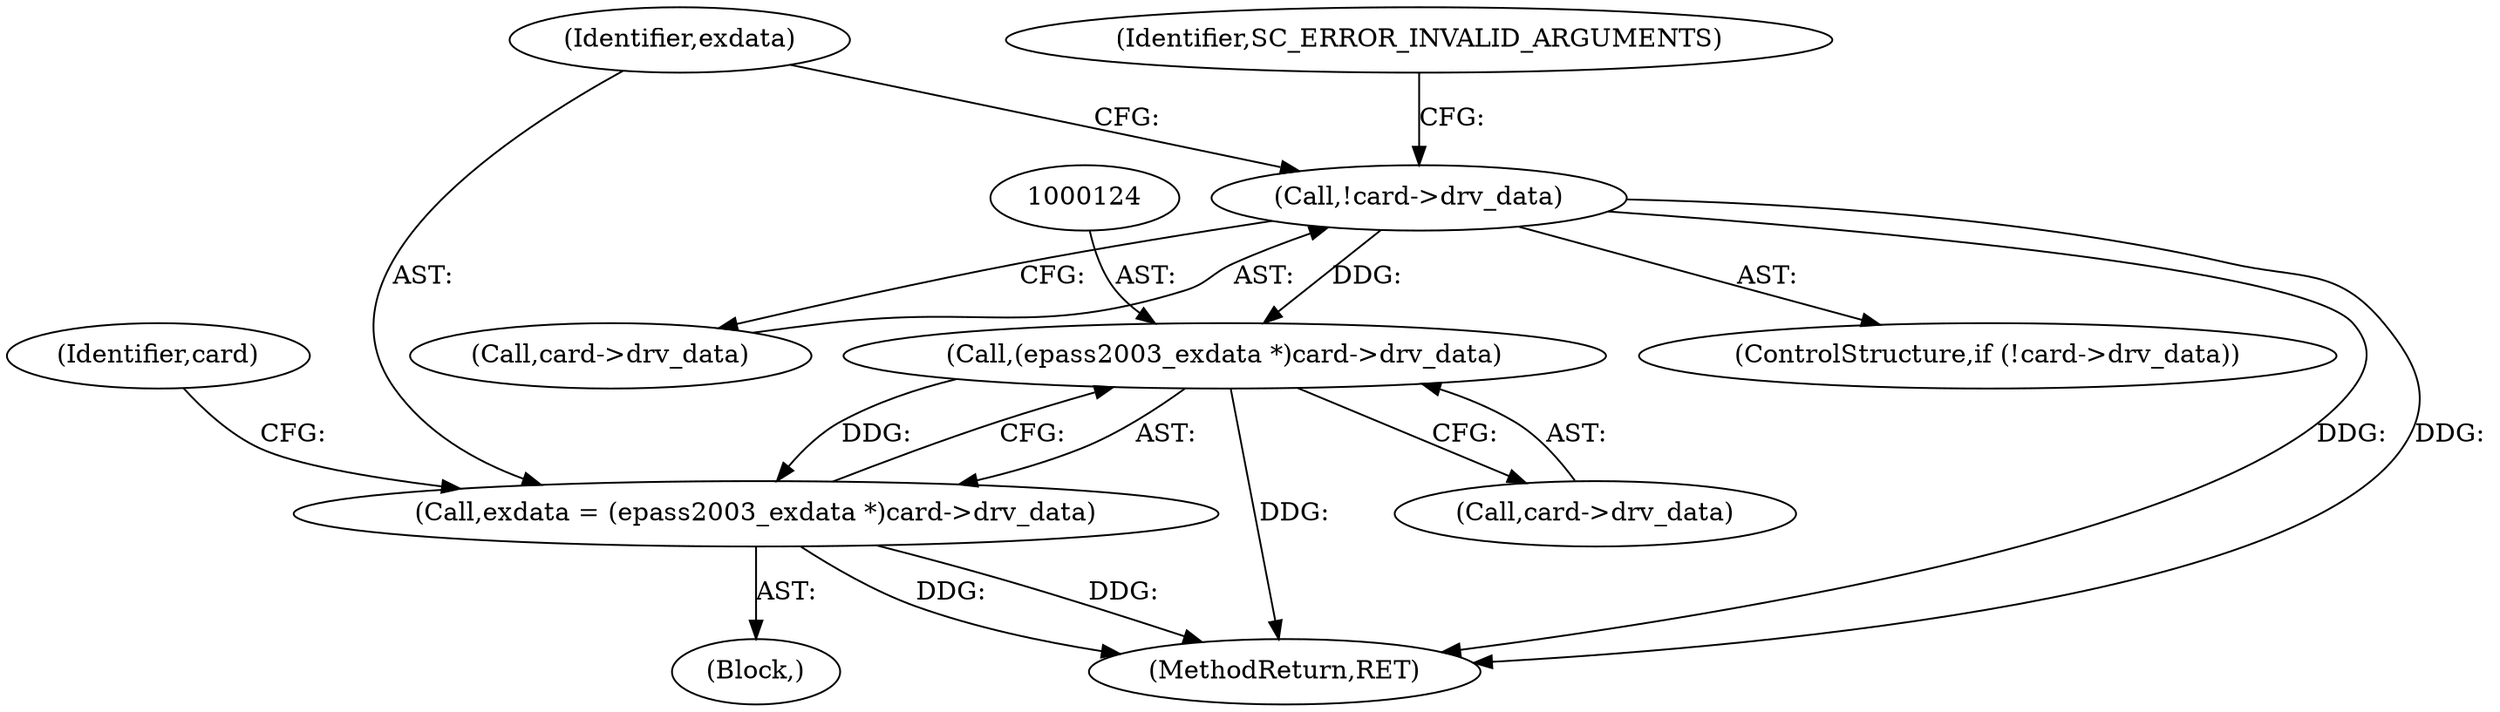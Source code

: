 digraph "0_OpenSC_360e95d45ac4123255a4c796db96337f332160ad#diff-d643a0fa169471dbf2912f4866dc49c5_1@pointer" {
"1000123" [label="(Call,(epass2003_exdata *)card->drv_data)"];
"1000115" [label="(Call,!card->drv_data)"];
"1000121" [label="(Call,exdata = (epass2003_exdata *)card->drv_data)"];
"1000130" [label="(Identifier,card)"];
"1000116" [label="(Call,card->drv_data)"];
"1000125" [label="(Call,card->drv_data)"];
"1000115" [label="(Call,!card->drv_data)"];
"1000122" [label="(Identifier,exdata)"];
"1000230" [label="(MethodReturn,RET)"];
"1000114" [label="(ControlStructure,if (!card->drv_data))"];
"1000121" [label="(Call,exdata = (epass2003_exdata *)card->drv_data)"];
"1000120" [label="(Identifier,SC_ERROR_INVALID_ARGUMENTS)"];
"1000104" [label="(Block,)"];
"1000123" [label="(Call,(epass2003_exdata *)card->drv_data)"];
"1000123" -> "1000121"  [label="AST: "];
"1000123" -> "1000125"  [label="CFG: "];
"1000124" -> "1000123"  [label="AST: "];
"1000125" -> "1000123"  [label="AST: "];
"1000121" -> "1000123"  [label="CFG: "];
"1000123" -> "1000230"  [label="DDG: "];
"1000123" -> "1000121"  [label="DDG: "];
"1000115" -> "1000123"  [label="DDG: "];
"1000115" -> "1000114"  [label="AST: "];
"1000115" -> "1000116"  [label="CFG: "];
"1000116" -> "1000115"  [label="AST: "];
"1000120" -> "1000115"  [label="CFG: "];
"1000122" -> "1000115"  [label="CFG: "];
"1000115" -> "1000230"  [label="DDG: "];
"1000115" -> "1000230"  [label="DDG: "];
"1000121" -> "1000104"  [label="AST: "];
"1000122" -> "1000121"  [label="AST: "];
"1000130" -> "1000121"  [label="CFG: "];
"1000121" -> "1000230"  [label="DDG: "];
"1000121" -> "1000230"  [label="DDG: "];
}
